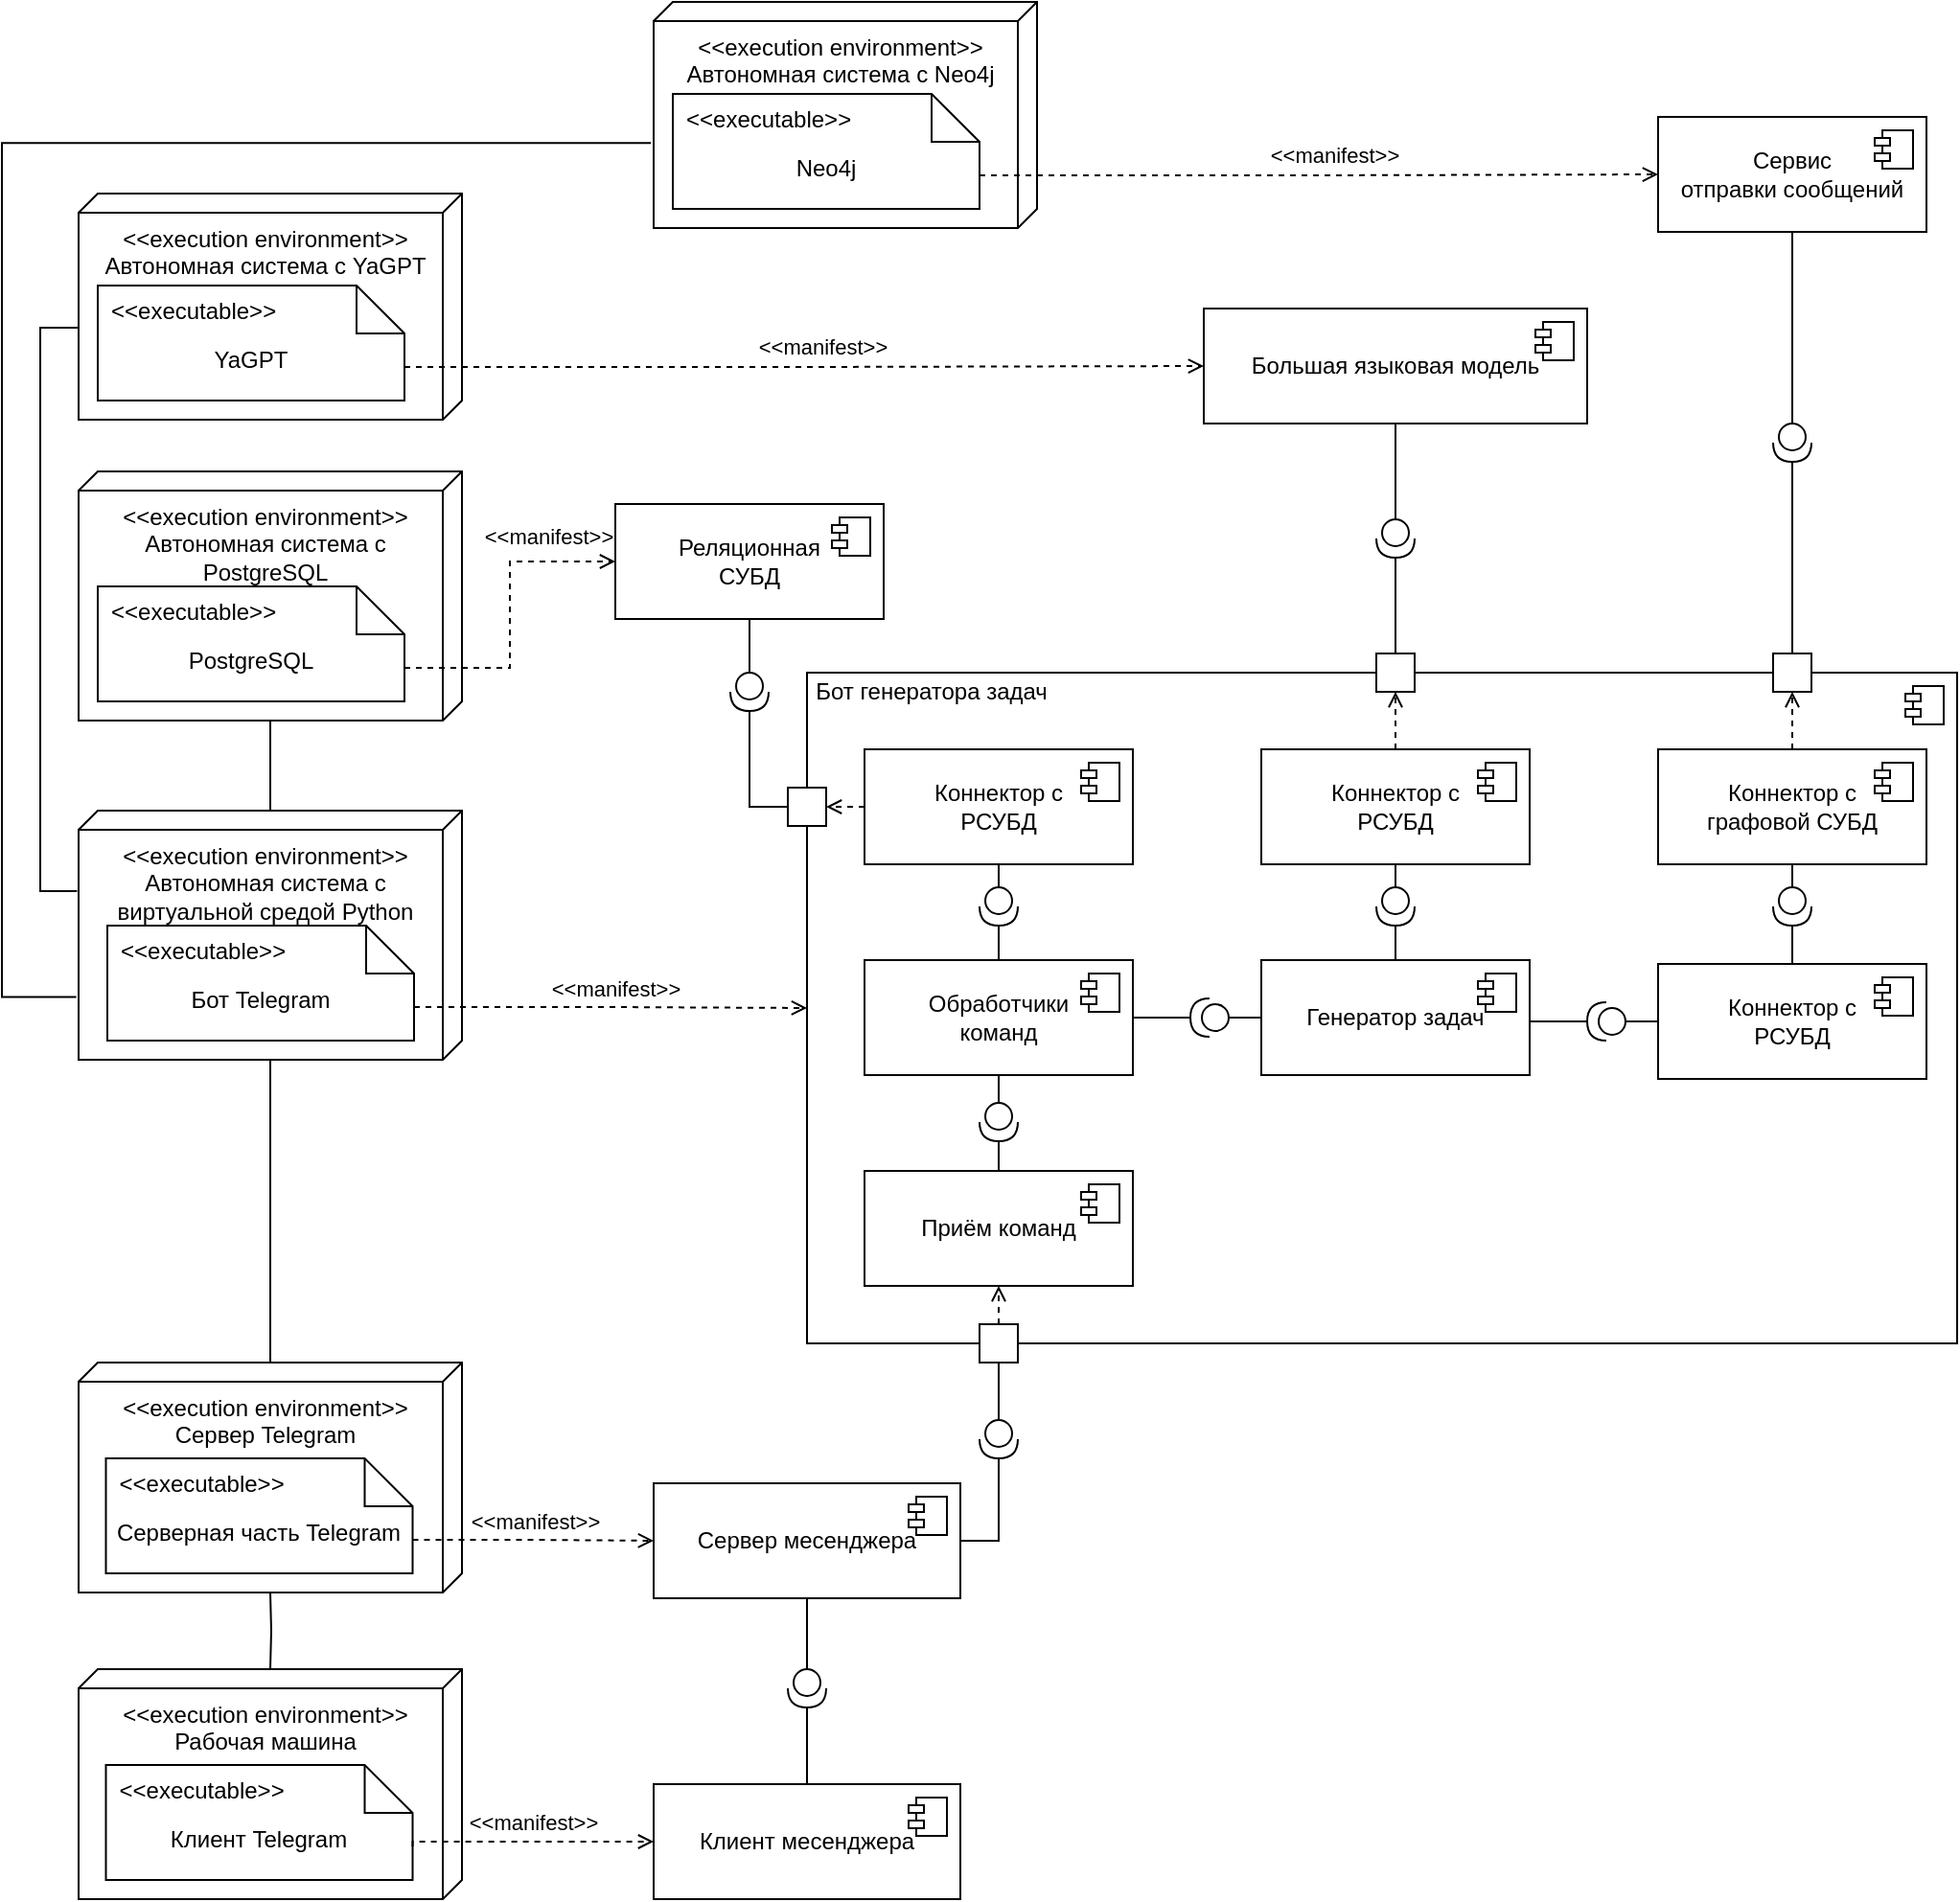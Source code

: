 <mxfile version="24.4.8" type="device">
  <diagram name="Страница — 1" id="t6v79zgoJijmkGYJj7Zp">
    <mxGraphModel dx="1436" dy="2137" grid="1" gridSize="10" guides="1" tooltips="1" connect="1" arrows="1" fold="1" page="1" pageScale="1" pageWidth="827" pageHeight="1169" math="0" shadow="0">
      <root>
        <mxCell id="0" />
        <mxCell id="1" parent="0" />
        <mxCell id="60__TGmpD9WFv2zfF9kq-3" value="Реляционная&lt;div&gt;СУБД&lt;/div&gt;" style="html=1;dropTarget=0;whiteSpace=wrap;" parent="1" vertex="1">
          <mxGeometry x="350" y="252" width="140" height="60" as="geometry" />
        </mxCell>
        <mxCell id="60__TGmpD9WFv2zfF9kq-4" value="" style="shape=module;jettyWidth=8;jettyHeight=4;" parent="60__TGmpD9WFv2zfF9kq-3" vertex="1">
          <mxGeometry x="1" width="20" height="20" relative="1" as="geometry">
            <mxPoint x="-27" y="7" as="offset" />
          </mxGeometry>
        </mxCell>
        <mxCell id="60__TGmpD9WFv2zfF9kq-13" value="" style="edgeStyle=orthogonalEdgeStyle;rounded=0;orthogonalLoop=1;jettySize=auto;html=1;endArrow=none;endFill=0;exitDx=130;exitDy=105;exitPerimeter=0;" parent="1" source="sUDc9aqm99V1C9bOq-sW-4" target="60__TGmpD9WFv2zfF9kq-12" edge="1">
          <mxGeometry relative="1" as="geometry">
            <mxPoint x="175" y="440" as="sourcePoint" />
          </mxGeometry>
        </mxCell>
        <mxCell id="60__TGmpD9WFv2zfF9kq-12" value="&amp;lt;&amp;lt;execution environment&amp;gt;&amp;gt;&lt;br&gt;Сервер Telegram" style="verticalAlign=top;align=center;shape=cube;size=10;direction=south;html=1;boundedLbl=1;spacingLeft=5;whiteSpace=wrap;" parent="1" vertex="1">
          <mxGeometry x="70" y="700" width="200" height="120" as="geometry" />
        </mxCell>
        <mxCell id="60__TGmpD9WFv2zfF9kq-14" value="Серверная часть Telegram" style="shape=note2;boundedLbl=1;whiteSpace=wrap;html=1;size=25;verticalAlign=top;align=center;" parent="1" vertex="1">
          <mxGeometry x="84.25" y="750" width="160" height="60" as="geometry" />
        </mxCell>
        <mxCell id="60__TGmpD9WFv2zfF9kq-15" value="&lt;&lt;executable&gt;&gt;" style="resizeWidth=1;part=1;strokeColor=none;fillColor=none;align=left;spacingLeft=5;" parent="60__TGmpD9WFv2zfF9kq-14" vertex="1">
          <mxGeometry width="160" height="25" relative="1" as="geometry" />
        </mxCell>
        <mxCell id="60__TGmpD9WFv2zfF9kq-16" value="Сервер месенджера" style="html=1;dropTarget=0;whiteSpace=wrap;" parent="1" vertex="1">
          <mxGeometry x="370" y="763" width="160" height="60" as="geometry" />
        </mxCell>
        <mxCell id="60__TGmpD9WFv2zfF9kq-17" value="" style="shape=module;jettyWidth=8;jettyHeight=4;" parent="60__TGmpD9WFv2zfF9kq-16" vertex="1">
          <mxGeometry x="1" width="20" height="20" relative="1" as="geometry">
            <mxPoint x="-27" y="7" as="offset" />
          </mxGeometry>
        </mxCell>
        <mxCell id="60__TGmpD9WFv2zfF9kq-18" value="" style="edgeStyle=orthogonalEdgeStyle;rounded=0;orthogonalLoop=1;jettySize=auto;html=1;dashed=1;endArrow=open;endFill=0;exitX=0;exitY=0;exitDx=160;exitDy=42.5;exitPerimeter=0;entryX=0;entryY=0.5;entryDx=0;entryDy=0;" parent="1" source="60__TGmpD9WFv2zfF9kq-14" target="60__TGmpD9WFv2zfF9kq-16" edge="1">
          <mxGeometry relative="1" as="geometry">
            <mxPoint x="260" y="460" as="sourcePoint" />
            <mxPoint x="380" y="460" as="targetPoint" />
          </mxGeometry>
        </mxCell>
        <mxCell id="60__TGmpD9WFv2zfF9kq-19" value="&amp;lt;&amp;lt;manifest&amp;gt;&amp;gt;" style="edgeLabel;html=1;align=center;verticalAlign=middle;resizable=0;points=[];" parent="60__TGmpD9WFv2zfF9kq-18" vertex="1" connectable="0">
          <mxGeometry x="0.067" relative="1" as="geometry">
            <mxPoint x="-4" y="-10" as="offset" />
          </mxGeometry>
        </mxCell>
        <mxCell id="60__TGmpD9WFv2zfF9kq-23" value="" style="edgeStyle=orthogonalEdgeStyle;rounded=0;orthogonalLoop=1;jettySize=auto;html=1;endArrow=none;endFill=0;exitDx=0;exitDy=95;exitPerimeter=0;entryDx=120;entryDy=105;entryPerimeter=0;" parent="1" target="60__TGmpD9WFv2zfF9kq-12" edge="1">
          <mxGeometry relative="1" as="geometry">
            <mxPoint x="170" y="860" as="sourcePoint" />
            <mxPoint x="175" y="640" as="targetPoint" />
          </mxGeometry>
        </mxCell>
        <mxCell id="60__TGmpD9WFv2zfF9kq-24" value="Клиент месенджера" style="html=1;dropTarget=0;whiteSpace=wrap;" parent="1" vertex="1">
          <mxGeometry x="370" y="920" width="160" height="60" as="geometry" />
        </mxCell>
        <mxCell id="60__TGmpD9WFv2zfF9kq-25" value="" style="shape=module;jettyWidth=8;jettyHeight=4;" parent="60__TGmpD9WFv2zfF9kq-24" vertex="1">
          <mxGeometry x="1" width="20" height="20" relative="1" as="geometry">
            <mxPoint x="-27" y="7" as="offset" />
          </mxGeometry>
        </mxCell>
        <mxCell id="Slc5xnB1TH75YUNzWoJV-2" value="" style="edgeStyle=orthogonalEdgeStyle;rounded=0;orthogonalLoop=1;jettySize=auto;html=1;endArrow=none;endFill=0;" parent="1" source="Slc5xnB1TH75YUNzWoJV-1" target="60__TGmpD9WFv2zfF9kq-24" edge="1">
          <mxGeometry relative="1" as="geometry" />
        </mxCell>
        <mxCell id="Slc5xnB1TH75YUNzWoJV-1" value="" style="shape=providedRequiredInterface;html=1;verticalLabelPosition=bottom;sketch=0;direction=south;" parent="1" vertex="1">
          <mxGeometry x="440" y="860" width="20" height="20" as="geometry" />
        </mxCell>
        <mxCell id="Slc5xnB1TH75YUNzWoJV-3" value="" style="edgeStyle=orthogonalEdgeStyle;rounded=0;orthogonalLoop=1;jettySize=auto;html=1;endArrow=none;endFill=0;exitX=0.5;exitY=1;exitDx=0;exitDy=0;entryX=0;entryY=0.5;entryDx=0;entryDy=0;entryPerimeter=0;" parent="1" source="60__TGmpD9WFv2zfF9kq-16" target="Slc5xnB1TH75YUNzWoJV-1" edge="1">
          <mxGeometry relative="1" as="geometry">
            <mxPoint x="450" y="840" as="sourcePoint" />
            <mxPoint x="440" y="810" as="targetPoint" />
          </mxGeometry>
        </mxCell>
        <mxCell id="Slc5xnB1TH75YUNzWoJV-4" value="" style="edgeStyle=orthogonalEdgeStyle;rounded=0;orthogonalLoop=1;jettySize=auto;html=1;endArrow=none;endFill=0;exitX=0.5;exitY=1;exitDx=0;exitDy=0;entryX=0;entryY=0.5;entryDx=0;entryDy=0;entryPerimeter=0;" parent="1" source="60__TGmpD9WFv2zfF9kq-3" target="Slc5xnB1TH75YUNzWoJV-5" edge="1">
          <mxGeometry relative="1" as="geometry">
            <mxPoint x="460" y="643" as="sourcePoint" />
            <mxPoint x="460" y="420" as="targetPoint" />
          </mxGeometry>
        </mxCell>
        <mxCell id="Slc5xnB1TH75YUNzWoJV-5" value="" style="shape=providedRequiredInterface;html=1;verticalLabelPosition=bottom;sketch=0;direction=south;" parent="1" vertex="1">
          <mxGeometry x="410" y="340" width="20" height="20" as="geometry" />
        </mxCell>
        <mxCell id="Slc5xnB1TH75YUNzWoJV-6" value="" style="edgeStyle=orthogonalEdgeStyle;rounded=0;orthogonalLoop=1;jettySize=auto;html=1;endArrow=none;endFill=0;exitX=1;exitY=0.5;exitDx=0;exitDy=0;exitPerimeter=0;entryX=1;entryY=0.5;entryDx=0;entryDy=0;" parent="1" source="sUDc9aqm99V1C9bOq-sW-17" target="60__TGmpD9WFv2zfF9kq-16" edge="1">
          <mxGeometry relative="1" as="geometry">
            <mxPoint x="440" y="610" as="sourcePoint" />
            <mxPoint x="450" y="883" as="targetPoint" />
          </mxGeometry>
        </mxCell>
        <mxCell id="sUDc9aqm99V1C9bOq-sW-1" value="&amp;lt;&amp;lt;execution environment&amp;gt;&amp;gt;&lt;br&gt;Автономная система с PostgreSQL" style="verticalAlign=top;align=center;shape=cube;size=10;direction=south;html=1;boundedLbl=1;spacingLeft=5;whiteSpace=wrap;" parent="1" vertex="1">
          <mxGeometry x="70" y="235" width="200" height="130" as="geometry" />
        </mxCell>
        <mxCell id="sUDc9aqm99V1C9bOq-sW-2" value="PostgreSQL" style="shape=note2;boundedLbl=1;whiteSpace=wrap;html=1;size=25;verticalAlign=top;align=center;" parent="1" vertex="1">
          <mxGeometry x="80" y="295" width="160" height="60" as="geometry" />
        </mxCell>
        <mxCell id="sUDc9aqm99V1C9bOq-sW-3" value="&lt;&lt;executable&gt;&gt;" style="resizeWidth=1;part=1;strokeColor=none;fillColor=none;align=left;spacingLeft=5;" parent="sUDc9aqm99V1C9bOq-sW-2" vertex="1">
          <mxGeometry width="160" height="25" relative="1" as="geometry" />
        </mxCell>
        <mxCell id="60__TGmpD9WFv2zfF9kq-5" value="" style="edgeStyle=orthogonalEdgeStyle;rounded=0;orthogonalLoop=1;jettySize=auto;html=1;dashed=1;endArrow=open;endFill=0;exitX=0;exitY=0;exitDx=160;exitDy=42.5;exitPerimeter=0;" parent="1" source="sUDc9aqm99V1C9bOq-sW-2" target="60__TGmpD9WFv2zfF9kq-3" edge="1">
          <mxGeometry relative="1" as="geometry">
            <mxPoint x="320" y="370" as="sourcePoint" />
          </mxGeometry>
        </mxCell>
        <mxCell id="60__TGmpD9WFv2zfF9kq-6" value="&amp;lt;&amp;lt;manifest&amp;gt;&amp;gt;" style="edgeLabel;html=1;align=center;verticalAlign=middle;resizable=0;points=[];" parent="60__TGmpD9WFv2zfF9kq-5" vertex="1" connectable="0">
          <mxGeometry x="0.067" relative="1" as="geometry">
            <mxPoint x="20" y="-35" as="offset" />
          </mxGeometry>
        </mxCell>
        <mxCell id="sUDc9aqm99V1C9bOq-sW-4" value="&amp;lt;&amp;lt;execution environment&amp;gt;&amp;gt;&lt;br&gt;Автономная система с виртуальной средой Python" style="verticalAlign=top;align=center;shape=cube;size=10;direction=south;html=1;boundedLbl=1;spacingLeft=5;whiteSpace=wrap;" parent="1" vertex="1">
          <mxGeometry x="70" y="412" width="200" height="130" as="geometry" />
        </mxCell>
        <mxCell id="sUDc9aqm99V1C9bOq-sW-5" value="Бот Telegram" style="shape=note2;boundedLbl=1;whiteSpace=wrap;html=1;size=25;verticalAlign=top;align=center;" parent="1" vertex="1">
          <mxGeometry x="85" y="472" width="160" height="60" as="geometry" />
        </mxCell>
        <mxCell id="sUDc9aqm99V1C9bOq-sW-6" value="&lt;&lt;executable&gt;&gt;" style="resizeWidth=1;part=1;strokeColor=none;fillColor=none;align=left;spacingLeft=5;" parent="sUDc9aqm99V1C9bOq-sW-5" vertex="1">
          <mxGeometry width="160" height="25" relative="1" as="geometry" />
        </mxCell>
        <mxCell id="sUDc9aqm99V1C9bOq-sW-7" value="" style="html=1;dropTarget=0;whiteSpace=wrap;" parent="1" vertex="1">
          <mxGeometry x="450" y="340" width="600" height="350" as="geometry" />
        </mxCell>
        <mxCell id="sUDc9aqm99V1C9bOq-sW-8" value="" style="shape=module;jettyWidth=8;jettyHeight=4;" parent="sUDc9aqm99V1C9bOq-sW-7" vertex="1">
          <mxGeometry x="1" width="20" height="20" relative="1" as="geometry">
            <mxPoint x="-27" y="7" as="offset" />
          </mxGeometry>
        </mxCell>
        <mxCell id="sUDc9aqm99V1C9bOq-sW-9" value="" style="edgeStyle=orthogonalEdgeStyle;rounded=0;orthogonalLoop=1;jettySize=auto;html=1;dashed=1;endArrow=open;endFill=0;exitX=0;exitY=0;exitDx=160;exitDy=42.5;exitPerimeter=0;entryX=0;entryY=0.5;entryDx=0;entryDy=0;" parent="1" source="sUDc9aqm99V1C9bOq-sW-5" target="sUDc9aqm99V1C9bOq-sW-7" edge="1">
          <mxGeometry relative="1" as="geometry">
            <mxPoint x="305" y="310" as="sourcePoint" />
            <mxPoint x="425" y="310" as="targetPoint" />
          </mxGeometry>
        </mxCell>
        <mxCell id="sUDc9aqm99V1C9bOq-sW-10" value="&amp;lt;&amp;lt;manifest&amp;gt;&amp;gt;" style="edgeLabel;html=1;align=center;verticalAlign=middle;resizable=0;points=[];" parent="sUDc9aqm99V1C9bOq-sW-9" vertex="1" connectable="0">
          <mxGeometry x="0.067" relative="1" as="geometry">
            <mxPoint x="-4" y="-10" as="offset" />
          </mxGeometry>
        </mxCell>
        <mxCell id="sUDc9aqm99V1C9bOq-sW-12" value="" style="edgeStyle=orthogonalEdgeStyle;rounded=0;orthogonalLoop=1;jettySize=auto;html=1;endArrow=none;endFill=0;exitDx=130;exitDy=105;exitPerimeter=0;entryDx=0;entryDy=95;entryPerimeter=0;" parent="1" source="sUDc9aqm99V1C9bOq-sW-1" target="sUDc9aqm99V1C9bOq-sW-4" edge="1">
          <mxGeometry relative="1" as="geometry">
            <mxPoint x="195" y="530" as="sourcePoint" />
            <mxPoint x="195" y="615" as="targetPoint" />
          </mxGeometry>
        </mxCell>
        <mxCell id="sUDc9aqm99V1C9bOq-sW-13" value="Бот генератора задач" style="text;html=1;align=center;verticalAlign=middle;whiteSpace=wrap;rounded=0;" parent="1" vertex="1">
          <mxGeometry x="450" y="340" width="130" height="20" as="geometry" />
        </mxCell>
        <mxCell id="sUDc9aqm99V1C9bOq-sW-14" value="Приём команд" style="html=1;dropTarget=0;whiteSpace=wrap;" parent="1" vertex="1">
          <mxGeometry x="480" y="600" width="140" height="60" as="geometry" />
        </mxCell>
        <mxCell id="sUDc9aqm99V1C9bOq-sW-15" value="" style="shape=module;jettyWidth=8;jettyHeight=4;" parent="sUDc9aqm99V1C9bOq-sW-14" vertex="1">
          <mxGeometry x="1" width="20" height="20" relative="1" as="geometry">
            <mxPoint x="-27" y="7" as="offset" />
          </mxGeometry>
        </mxCell>
        <mxCell id="sUDc9aqm99V1C9bOq-sW-16" value="" style="whiteSpace=wrap;html=1;aspect=fixed;" parent="1" vertex="1">
          <mxGeometry x="540" y="680" width="20" height="20" as="geometry" />
        </mxCell>
        <mxCell id="sUDc9aqm99V1C9bOq-sW-17" value="" style="shape=providedRequiredInterface;html=1;verticalLabelPosition=bottom;sketch=0;direction=south;" parent="1" vertex="1">
          <mxGeometry x="540" y="730" width="20" height="20" as="geometry" />
        </mxCell>
        <mxCell id="sUDc9aqm99V1C9bOq-sW-18" value="" style="edgeStyle=orthogonalEdgeStyle;rounded=0;orthogonalLoop=1;jettySize=auto;html=1;endArrow=none;endFill=0;exitX=0.5;exitY=1;exitDx=0;exitDy=0;entryX=0;entryY=0.5;entryDx=0;entryDy=0;entryPerimeter=0;" parent="1" source="sUDc9aqm99V1C9bOq-sW-16" target="sUDc9aqm99V1C9bOq-sW-17" edge="1">
          <mxGeometry relative="1" as="geometry">
            <mxPoint x="370" y="620" as="sourcePoint" />
            <mxPoint x="570" y="710" as="targetPoint" />
          </mxGeometry>
        </mxCell>
        <mxCell id="sUDc9aqm99V1C9bOq-sW-19" value="" style="edgeStyle=orthogonalEdgeStyle;rounded=0;orthogonalLoop=1;jettySize=auto;html=1;dashed=1;endArrow=open;endFill=0;exitX=0.5;exitY=0;exitDx=0;exitDy=0;entryX=0.5;entryY=1;entryDx=0;entryDy=0;" parent="1" source="sUDc9aqm99V1C9bOq-sW-16" target="sUDc9aqm99V1C9bOq-sW-14" edge="1">
          <mxGeometry relative="1" as="geometry">
            <mxPoint x="155" y="525" as="sourcePoint" />
            <mxPoint x="460" y="525" as="targetPoint" />
          </mxGeometry>
        </mxCell>
        <mxCell id="sUDc9aqm99V1C9bOq-sW-23" value="Обработчики&lt;div&gt;команд&lt;/div&gt;" style="html=1;dropTarget=0;whiteSpace=wrap;" parent="1" vertex="1">
          <mxGeometry x="480" y="490" width="140" height="60" as="geometry" />
        </mxCell>
        <mxCell id="sUDc9aqm99V1C9bOq-sW-24" value="" style="shape=module;jettyWidth=8;jettyHeight=4;" parent="sUDc9aqm99V1C9bOq-sW-23" vertex="1">
          <mxGeometry x="1" width="20" height="20" relative="1" as="geometry">
            <mxPoint x="-27" y="7" as="offset" />
          </mxGeometry>
        </mxCell>
        <mxCell id="sUDc9aqm99V1C9bOq-sW-25" value="Коннектор с&lt;div&gt;РСУБД&lt;/div&gt;" style="html=1;dropTarget=0;whiteSpace=wrap;" parent="1" vertex="1">
          <mxGeometry x="480" y="380" width="140" height="60" as="geometry" />
        </mxCell>
        <mxCell id="sUDc9aqm99V1C9bOq-sW-26" value="" style="shape=module;jettyWidth=8;jettyHeight=4;" parent="sUDc9aqm99V1C9bOq-sW-25" vertex="1">
          <mxGeometry x="1" width="20" height="20" relative="1" as="geometry">
            <mxPoint x="-27" y="7" as="offset" />
          </mxGeometry>
        </mxCell>
        <mxCell id="sUDc9aqm99V1C9bOq-sW-31" value="" style="edgeStyle=orthogonalEdgeStyle;rounded=0;orthogonalLoop=1;jettySize=auto;html=1;endArrow=none;endFill=0;exitX=1;exitY=0.5;exitDx=0;exitDy=0;entryX=0.5;entryY=0;entryDx=0;entryDy=0;exitPerimeter=0;" parent="1" source="sUDc9aqm99V1C9bOq-sW-32" target="sUDc9aqm99V1C9bOq-sW-14" edge="1">
          <mxGeometry relative="1" as="geometry">
            <mxPoint x="502" y="353" as="sourcePoint" />
            <mxPoint x="692" y="633" as="targetPoint" />
          </mxGeometry>
        </mxCell>
        <mxCell id="sUDc9aqm99V1C9bOq-sW-32" value="" style="shape=providedRequiredInterface;html=1;verticalLabelPosition=bottom;sketch=0;direction=south;" parent="1" vertex="1">
          <mxGeometry x="540" y="564.5" width="20" height="20" as="geometry" />
        </mxCell>
        <mxCell id="sUDc9aqm99V1C9bOq-sW-33" value="" style="edgeStyle=orthogonalEdgeStyle;rounded=0;orthogonalLoop=1;jettySize=auto;html=1;endArrow=none;endFill=0;exitX=0;exitY=0.5;exitDx=0;exitDy=0;entryX=0.5;entryY=1;entryDx=0;entryDy=0;exitPerimeter=0;" parent="1" source="sUDc9aqm99V1C9bOq-sW-32" target="sUDc9aqm99V1C9bOq-sW-23" edge="1">
          <mxGeometry relative="1" as="geometry">
            <mxPoint x="702" y="628" as="sourcePoint" />
            <mxPoint x="692" y="583" as="targetPoint" />
          </mxGeometry>
        </mxCell>
        <mxCell id="sUDc9aqm99V1C9bOq-sW-44" value="" style="edgeStyle=orthogonalEdgeStyle;rounded=0;orthogonalLoop=1;jettySize=auto;html=1;endArrow=none;endFill=0;exitX=1;exitY=0.5;exitDx=0;exitDy=0;entryX=0.5;entryY=0;entryDx=0;entryDy=0;exitPerimeter=0;" parent="1" source="sUDc9aqm99V1C9bOq-sW-45" target="sUDc9aqm99V1C9bOq-sW-23" edge="1">
          <mxGeometry relative="1" as="geometry">
            <mxPoint x="540" y="210" as="sourcePoint" />
            <mxPoint x="730" y="490" as="targetPoint" />
          </mxGeometry>
        </mxCell>
        <mxCell id="sUDc9aqm99V1C9bOq-sW-45" value="" style="shape=providedRequiredInterface;html=1;verticalLabelPosition=bottom;sketch=0;direction=south;" parent="1" vertex="1">
          <mxGeometry x="540" y="452" width="20" height="20" as="geometry" />
        </mxCell>
        <mxCell id="sUDc9aqm99V1C9bOq-sW-46" value="" style="edgeStyle=orthogonalEdgeStyle;rounded=0;orthogonalLoop=1;jettySize=auto;html=1;endArrow=none;endFill=0;exitX=0;exitY=0.5;exitDx=0;exitDy=0;entryX=0.5;entryY=1;entryDx=0;entryDy=0;exitPerimeter=0;" parent="1" source="sUDc9aqm99V1C9bOq-sW-45" target="sUDc9aqm99V1C9bOq-sW-25" edge="1">
          <mxGeometry relative="1" as="geometry">
            <mxPoint x="740" y="485" as="sourcePoint" />
            <mxPoint x="730" y="440" as="targetPoint" />
          </mxGeometry>
        </mxCell>
        <mxCell id="sUDc9aqm99V1C9bOq-sW-47" value="" style="whiteSpace=wrap;html=1;aspect=fixed;" parent="1" vertex="1">
          <mxGeometry x="440" y="400" width="20" height="20" as="geometry" />
        </mxCell>
        <mxCell id="sUDc9aqm99V1C9bOq-sW-48" value="" style="edgeStyle=orthogonalEdgeStyle;rounded=0;orthogonalLoop=1;jettySize=auto;html=1;dashed=1;endArrow=open;endFill=0;exitX=0;exitY=0.5;exitDx=0;exitDy=0;entryX=1;entryY=0.5;entryDx=0;entryDy=0;" parent="1" source="sUDc9aqm99V1C9bOq-sW-25" target="sUDc9aqm99V1C9bOq-sW-47" edge="1">
          <mxGeometry relative="1" as="geometry">
            <mxPoint x="560" y="690" as="sourcePoint" />
            <mxPoint x="560" y="670" as="targetPoint" />
          </mxGeometry>
        </mxCell>
        <mxCell id="sUDc9aqm99V1C9bOq-sW-49" value="" style="edgeStyle=orthogonalEdgeStyle;rounded=0;orthogonalLoop=1;jettySize=auto;html=1;endArrow=none;endFill=0;exitX=1;exitY=0.5;exitDx=0;exitDy=0;entryX=0;entryY=0.5;entryDx=0;entryDy=0;exitPerimeter=0;" parent="1" source="Slc5xnB1TH75YUNzWoJV-5" target="sUDc9aqm99V1C9bOq-sW-47" edge="1">
          <mxGeometry relative="1" as="geometry">
            <mxPoint x="460" y="320" as="sourcePoint" />
            <mxPoint x="460" y="350" as="targetPoint" />
          </mxGeometry>
        </mxCell>
        <mxCell id="jduBZdzi41sGrOhPQCd0-1" value="Генератор задач" style="html=1;dropTarget=0;whiteSpace=wrap;" parent="1" vertex="1">
          <mxGeometry x="687" y="490" width="140" height="60" as="geometry" />
        </mxCell>
        <mxCell id="jduBZdzi41sGrOhPQCd0-2" value="" style="shape=module;jettyWidth=8;jettyHeight=4;" parent="jduBZdzi41sGrOhPQCd0-1" vertex="1">
          <mxGeometry x="1" width="20" height="20" relative="1" as="geometry">
            <mxPoint x="-27" y="7" as="offset" />
          </mxGeometry>
        </mxCell>
        <mxCell id="jduBZdzi41sGrOhPQCd0-3" value="" style="shape=providedRequiredInterface;html=1;verticalLabelPosition=bottom;sketch=0;direction=south;rotation=90;" parent="1" vertex="1">
          <mxGeometry x="650" y="510" width="20" height="20" as="geometry" />
        </mxCell>
        <mxCell id="jduBZdzi41sGrOhPQCd0-4" value="" style="edgeStyle=orthogonalEdgeStyle;rounded=0;orthogonalLoop=1;jettySize=auto;html=1;endArrow=none;endFill=0;exitX=1;exitY=0.5;exitDx=0;exitDy=0;entryX=1;entryY=0.5;entryDx=0;entryDy=0;exitPerimeter=0;" parent="1" source="jduBZdzi41sGrOhPQCd0-3" target="sUDc9aqm99V1C9bOq-sW-23" edge="1">
          <mxGeometry relative="1" as="geometry">
            <mxPoint x="560" y="485" as="sourcePoint" />
            <mxPoint x="560" y="500" as="targetPoint" />
          </mxGeometry>
        </mxCell>
        <mxCell id="jduBZdzi41sGrOhPQCd0-5" value="" style="edgeStyle=orthogonalEdgeStyle;rounded=0;orthogonalLoop=1;jettySize=auto;html=1;endArrow=none;endFill=0;exitX=0;exitY=0.5;exitDx=0;exitDy=0;entryX=0;entryY=0.5;entryDx=0;entryDy=0;entryPerimeter=0;" parent="1" source="jduBZdzi41sGrOhPQCd0-1" target="jduBZdzi41sGrOhPQCd0-3" edge="1">
          <mxGeometry relative="1" as="geometry">
            <mxPoint x="830" y="530" as="sourcePoint" />
            <mxPoint x="810" y="530" as="targetPoint" />
          </mxGeometry>
        </mxCell>
        <mxCell id="jduBZdzi41sGrOhPQCd0-6" value="&amp;lt;&amp;lt;execution environment&amp;gt;&amp;gt;&lt;br&gt;Автономная система с YaGPT" style="verticalAlign=top;align=center;shape=cube;size=10;direction=south;html=1;boundedLbl=1;spacingLeft=5;whiteSpace=wrap;" parent="1" vertex="1">
          <mxGeometry x="70" y="90" width="200" height="118" as="geometry" />
        </mxCell>
        <mxCell id="jduBZdzi41sGrOhPQCd0-7" value="YaGPT" style="shape=note2;boundedLbl=1;whiteSpace=wrap;html=1;size=25;verticalAlign=top;align=center;" parent="1" vertex="1">
          <mxGeometry x="80" y="138" width="160" height="60" as="geometry" />
        </mxCell>
        <mxCell id="jduBZdzi41sGrOhPQCd0-8" value="&lt;&lt;executable&gt;&gt;" style="resizeWidth=1;part=1;strokeColor=none;fillColor=none;align=left;spacingLeft=5;" parent="jduBZdzi41sGrOhPQCd0-7" vertex="1">
          <mxGeometry width="160" height="25" relative="1" as="geometry" />
        </mxCell>
        <mxCell id="jduBZdzi41sGrOhPQCd0-9" value="" style="edgeStyle=orthogonalEdgeStyle;rounded=0;orthogonalLoop=1;jettySize=auto;html=1;endArrow=none;endFill=0;exitDx=70;exitDy=200;exitPerimeter=0;entryDx=0;entryDy=0;entryPerimeter=0;exitX=0;exitY=0;entryX=0.323;entryY=1.004;" parent="1" source="jduBZdzi41sGrOhPQCd0-6" target="sUDc9aqm99V1C9bOq-sW-4" edge="1">
          <mxGeometry relative="1" as="geometry">
            <mxPoint x="180" y="392" as="sourcePoint" />
            <mxPoint x="180" y="422" as="targetPoint" />
          </mxGeometry>
        </mxCell>
        <mxCell id="jduBZdzi41sGrOhPQCd0-10" value="" style="whiteSpace=wrap;html=1;aspect=fixed;" parent="1" vertex="1">
          <mxGeometry x="747" y="330" width="20" height="20" as="geometry" />
        </mxCell>
        <mxCell id="jduBZdzi41sGrOhPQCd0-11" value="" style="edgeStyle=orthogonalEdgeStyle;rounded=0;orthogonalLoop=1;jettySize=auto;html=1;dashed=1;endArrow=open;endFill=0;exitX=0.5;exitY=0;exitDx=0;exitDy=0;entryX=0.5;entryY=1;entryDx=0;entryDy=0;" parent="1" source="dXy6K7Rwu8PGg8KO4fzm-17" target="jduBZdzi41sGrOhPQCd0-10" edge="1">
          <mxGeometry relative="1" as="geometry">
            <mxPoint x="490" y="420" as="sourcePoint" />
            <mxPoint x="470" y="420" as="targetPoint" />
          </mxGeometry>
        </mxCell>
        <mxCell id="jduBZdzi41sGrOhPQCd0-12" value="Большая языковая модель" style="html=1;dropTarget=0;whiteSpace=wrap;" parent="1" vertex="1">
          <mxGeometry x="657" y="150" width="200" height="60" as="geometry" />
        </mxCell>
        <mxCell id="jduBZdzi41sGrOhPQCd0-13" value="" style="shape=module;jettyWidth=8;jettyHeight=4;" parent="jduBZdzi41sGrOhPQCd0-12" vertex="1">
          <mxGeometry x="1" width="20" height="20" relative="1" as="geometry">
            <mxPoint x="-27" y="7" as="offset" />
          </mxGeometry>
        </mxCell>
        <mxCell id="jduBZdzi41sGrOhPQCd0-14" value="" style="edgeStyle=orthogonalEdgeStyle;rounded=0;orthogonalLoop=1;jettySize=auto;html=1;dashed=1;endArrow=open;endFill=0;exitX=0;exitY=0;exitDx=160;exitDy=42.5;exitPerimeter=0;entryX=0;entryY=0.5;entryDx=0;entryDy=0;" parent="1" source="jduBZdzi41sGrOhPQCd0-7" target="jduBZdzi41sGrOhPQCd0-12" edge="1">
          <mxGeometry relative="1" as="geometry">
            <mxPoint x="255" y="525" as="sourcePoint" />
            <mxPoint x="460" y="525" as="targetPoint" />
          </mxGeometry>
        </mxCell>
        <mxCell id="jduBZdzi41sGrOhPQCd0-15" value="&amp;lt;&amp;lt;manifest&amp;gt;&amp;gt;" style="edgeLabel;html=1;align=center;verticalAlign=middle;resizable=0;points=[];" parent="jduBZdzi41sGrOhPQCd0-14" vertex="1" connectable="0">
          <mxGeometry x="0.067" relative="1" as="geometry">
            <mxPoint x="-4" y="-10" as="offset" />
          </mxGeometry>
        </mxCell>
        <mxCell id="jduBZdzi41sGrOhPQCd0-17" value="" style="shape=providedRequiredInterface;html=1;verticalLabelPosition=bottom;sketch=0;direction=south;" parent="1" vertex="1">
          <mxGeometry x="747" y="260" width="20" height="20" as="geometry" />
        </mxCell>
        <mxCell id="jduBZdzi41sGrOhPQCd0-18" value="" style="edgeStyle=orthogonalEdgeStyle;rounded=0;orthogonalLoop=1;jettySize=auto;html=1;endArrow=none;endFill=0;exitX=0.5;exitY=0;exitDx=0;exitDy=0;entryX=1;entryY=0.5;entryDx=0;entryDy=0;entryPerimeter=0;" parent="1" source="jduBZdzi41sGrOhPQCd0-10" target="jduBZdzi41sGrOhPQCd0-17" edge="1">
          <mxGeometry relative="1" as="geometry">
            <mxPoint x="870" y="530" as="sourcePoint" />
            <mxPoint x="850" y="530" as="targetPoint" />
            <Array as="points" />
          </mxGeometry>
        </mxCell>
        <mxCell id="jduBZdzi41sGrOhPQCd0-19" value="" style="edgeStyle=orthogonalEdgeStyle;rounded=0;orthogonalLoop=1;jettySize=auto;html=1;endArrow=none;endFill=0;exitX=0;exitY=0.5;exitDx=0;exitDy=0;entryX=0.5;entryY=1;entryDx=0;entryDy=0;exitPerimeter=0;" parent="1" source="jduBZdzi41sGrOhPQCd0-17" target="jduBZdzi41sGrOhPQCd0-12" edge="1">
          <mxGeometry relative="1" as="geometry">
            <mxPoint x="740" y="465" as="sourcePoint" />
            <mxPoint x="630" y="420" as="targetPoint" />
          </mxGeometry>
        </mxCell>
        <mxCell id="dXy6K7Rwu8PGg8KO4fzm-2" value="&amp;lt;&amp;lt;execution environment&amp;gt;&amp;gt;&lt;br&gt;Рабочая машина" style="verticalAlign=top;align=center;shape=cube;size=10;direction=south;html=1;boundedLbl=1;spacingLeft=5;whiteSpace=wrap;" vertex="1" parent="1">
          <mxGeometry x="70" y="860" width="200" height="120" as="geometry" />
        </mxCell>
        <mxCell id="dXy6K7Rwu8PGg8KO4fzm-3" value="Клиент Telegram" style="shape=note2;boundedLbl=1;whiteSpace=wrap;html=1;size=25;verticalAlign=top;align=center;" vertex="1" parent="1">
          <mxGeometry x="84.25" y="910" width="160" height="60" as="geometry" />
        </mxCell>
        <mxCell id="dXy6K7Rwu8PGg8KO4fzm-4" value="&lt;&lt;executable&gt;&gt;" style="resizeWidth=1;part=1;strokeColor=none;fillColor=none;align=left;spacingLeft=5;" vertex="1" parent="dXy6K7Rwu8PGg8KO4fzm-3">
          <mxGeometry width="160" height="25" relative="1" as="geometry" />
        </mxCell>
        <mxCell id="60__TGmpD9WFv2zfF9kq-26" value="" style="edgeStyle=orthogonalEdgeStyle;rounded=0;orthogonalLoop=1;jettySize=auto;html=1;dashed=1;endArrow=open;endFill=0;exitX=0;exitY=0;exitDx=160;exitDy=42.5;exitPerimeter=0;entryX=0;entryY=0.5;entryDx=0;entryDy=0;" parent="1" source="dXy6K7Rwu8PGg8KO4fzm-3" target="60__TGmpD9WFv2zfF9kq-24" edge="1">
          <mxGeometry relative="1" as="geometry">
            <mxPoint x="250" y="942.5" as="sourcePoint" />
            <mxPoint x="380" y="810" as="targetPoint" />
            <Array as="points">
              <mxPoint x="244" y="950" />
            </Array>
          </mxGeometry>
        </mxCell>
        <mxCell id="60__TGmpD9WFv2zfF9kq-27" value="&amp;lt;&amp;lt;manifest&amp;gt;&amp;gt;" style="edgeLabel;html=1;align=center;verticalAlign=middle;resizable=0;points=[];" parent="60__TGmpD9WFv2zfF9kq-26" vertex="1" connectable="0">
          <mxGeometry x="0.067" relative="1" as="geometry">
            <mxPoint x="-4" y="-10" as="offset" />
          </mxGeometry>
        </mxCell>
        <mxCell id="dXy6K7Rwu8PGg8KO4fzm-6" value="&amp;lt;&amp;lt;execution environment&amp;gt;&amp;gt;&lt;br&gt;Автономная система с Neo4j" style="verticalAlign=top;align=center;shape=cube;size=10;direction=south;html=1;boundedLbl=1;spacingLeft=5;whiteSpace=wrap;" vertex="1" parent="1">
          <mxGeometry x="370" y="-10" width="200" height="118" as="geometry" />
        </mxCell>
        <mxCell id="dXy6K7Rwu8PGg8KO4fzm-7" value="Neo4j" style="shape=note2;boundedLbl=1;whiteSpace=wrap;html=1;size=25;verticalAlign=top;align=center;" vertex="1" parent="1">
          <mxGeometry x="380" y="38" width="160" height="60" as="geometry" />
        </mxCell>
        <mxCell id="dXy6K7Rwu8PGg8KO4fzm-8" value="&lt;&lt;executable&gt;&gt;" style="resizeWidth=1;part=1;strokeColor=none;fillColor=none;align=left;spacingLeft=5;" vertex="1" parent="dXy6K7Rwu8PGg8KO4fzm-7">
          <mxGeometry width="160" height="25" relative="1" as="geometry" />
        </mxCell>
        <mxCell id="dXy6K7Rwu8PGg8KO4fzm-9" value="Сервис&lt;div&gt;отправки сообщений&lt;/div&gt;" style="html=1;dropTarget=0;whiteSpace=wrap;" vertex="1" parent="1">
          <mxGeometry x="894" y="50" width="140" height="60" as="geometry" />
        </mxCell>
        <mxCell id="dXy6K7Rwu8PGg8KO4fzm-10" value="" style="shape=module;jettyWidth=8;jettyHeight=4;" vertex="1" parent="dXy6K7Rwu8PGg8KO4fzm-9">
          <mxGeometry x="1" width="20" height="20" relative="1" as="geometry">
            <mxPoint x="-27" y="7" as="offset" />
          </mxGeometry>
        </mxCell>
        <mxCell id="dXy6K7Rwu8PGg8KO4fzm-11" value="" style="edgeStyle=orthogonalEdgeStyle;rounded=0;orthogonalLoop=1;jettySize=auto;html=1;dashed=1;endArrow=open;endFill=0;exitX=0;exitY=0;exitDx=160;exitDy=42.5;exitPerimeter=0;entryX=0;entryY=0.5;entryDx=0;entryDy=0;" edge="1" parent="1" source="dXy6K7Rwu8PGg8KO4fzm-7" target="dXy6K7Rwu8PGg8KO4fzm-9">
          <mxGeometry relative="1" as="geometry">
            <mxPoint x="555" y="425" as="sourcePoint" />
            <mxPoint x="760" y="425" as="targetPoint" />
          </mxGeometry>
        </mxCell>
        <mxCell id="dXy6K7Rwu8PGg8KO4fzm-12" value="&amp;lt;&amp;lt;manifest&amp;gt;&amp;gt;" style="edgeLabel;html=1;align=center;verticalAlign=middle;resizable=0;points=[];" vertex="1" connectable="0" parent="dXy6K7Rwu8PGg8KO4fzm-11">
          <mxGeometry x="0.067" relative="1" as="geometry">
            <mxPoint x="-4" y="-10" as="offset" />
          </mxGeometry>
        </mxCell>
        <mxCell id="dXy6K7Rwu8PGg8KO4fzm-13" value="Коннектор с&lt;div&gt;РСУБД&lt;/div&gt;" style="html=1;dropTarget=0;whiteSpace=wrap;" vertex="1" parent="1">
          <mxGeometry x="894" y="492" width="140" height="60" as="geometry" />
        </mxCell>
        <mxCell id="dXy6K7Rwu8PGg8KO4fzm-14" value="" style="shape=module;jettyWidth=8;jettyHeight=4;" vertex="1" parent="dXy6K7Rwu8PGg8KO4fzm-13">
          <mxGeometry x="1" width="20" height="20" relative="1" as="geometry">
            <mxPoint x="-27" y="7" as="offset" />
          </mxGeometry>
        </mxCell>
        <mxCell id="dXy6K7Rwu8PGg8KO4fzm-17" value="Коннектор с&lt;div&gt;РСУБД&lt;/div&gt;" style="html=1;dropTarget=0;whiteSpace=wrap;" vertex="1" parent="1">
          <mxGeometry x="687" y="380" width="140" height="60" as="geometry" />
        </mxCell>
        <mxCell id="dXy6K7Rwu8PGg8KO4fzm-18" value="" style="shape=module;jettyWidth=8;jettyHeight=4;" vertex="1" parent="dXy6K7Rwu8PGg8KO4fzm-17">
          <mxGeometry x="1" width="20" height="20" relative="1" as="geometry">
            <mxPoint x="-27" y="7" as="offset" />
          </mxGeometry>
        </mxCell>
        <mxCell id="dXy6K7Rwu8PGg8KO4fzm-21" value="" style="edgeStyle=orthogonalEdgeStyle;rounded=0;orthogonalLoop=1;jettySize=auto;html=1;endArrow=none;endFill=0;exitX=1;exitY=0.5;exitDx=0;exitDy=0;entryX=0.5;entryY=0;entryDx=0;entryDy=0;exitPerimeter=0;" edge="1" parent="1" source="dXy6K7Rwu8PGg8KO4fzm-22" target="jduBZdzi41sGrOhPQCd0-1">
          <mxGeometry relative="1" as="geometry">
            <mxPoint x="747" y="220" as="sourcePoint" />
            <mxPoint x="757" y="500" as="targetPoint" />
          </mxGeometry>
        </mxCell>
        <mxCell id="dXy6K7Rwu8PGg8KO4fzm-22" value="" style="shape=providedRequiredInterface;html=1;verticalLabelPosition=bottom;sketch=0;direction=south;" vertex="1" parent="1">
          <mxGeometry x="747" y="452" width="20" height="20" as="geometry" />
        </mxCell>
        <mxCell id="dXy6K7Rwu8PGg8KO4fzm-23" value="" style="edgeStyle=orthogonalEdgeStyle;rounded=0;orthogonalLoop=1;jettySize=auto;html=1;endArrow=none;endFill=0;exitX=0;exitY=0.5;exitDx=0;exitDy=0;entryX=0.5;entryY=1;entryDx=0;entryDy=0;exitPerimeter=0;" edge="1" parent="1" source="dXy6K7Rwu8PGg8KO4fzm-22" target="dXy6K7Rwu8PGg8KO4fzm-17">
          <mxGeometry relative="1" as="geometry">
            <mxPoint x="947" y="495" as="sourcePoint" />
            <mxPoint x="757" y="450" as="targetPoint" />
          </mxGeometry>
        </mxCell>
        <mxCell id="dXy6K7Rwu8PGg8KO4fzm-26" value="" style="shape=providedRequiredInterface;html=1;verticalLabelPosition=bottom;sketch=0;direction=south;rotation=90;" vertex="1" parent="1">
          <mxGeometry x="857" y="512" width="20" height="20" as="geometry" />
        </mxCell>
        <mxCell id="dXy6K7Rwu8PGg8KO4fzm-27" value="" style="edgeStyle=orthogonalEdgeStyle;rounded=0;orthogonalLoop=1;jettySize=auto;html=1;endArrow=none;endFill=0;exitX=1;exitY=0.5;exitDx=0;exitDy=0;entryX=1;entryY=0.5;entryDx=0;entryDy=0;exitPerimeter=0;" edge="1" parent="1" source="dXy6K7Rwu8PGg8KO4fzm-26" target="jduBZdzi41sGrOhPQCd0-1">
          <mxGeometry relative="1" as="geometry">
            <mxPoint x="767" y="487" as="sourcePoint" />
            <mxPoint x="827" y="522" as="targetPoint" />
          </mxGeometry>
        </mxCell>
        <mxCell id="dXy6K7Rwu8PGg8KO4fzm-28" value="" style="edgeStyle=orthogonalEdgeStyle;rounded=0;orthogonalLoop=1;jettySize=auto;html=1;endArrow=none;endFill=0;exitX=0;exitY=0.5;exitDx=0;exitDy=0;entryX=0;entryY=0.5;entryDx=0;entryDy=0;entryPerimeter=0;" edge="1" parent="1" target="dXy6K7Rwu8PGg8KO4fzm-26" source="dXy6K7Rwu8PGg8KO4fzm-13">
          <mxGeometry relative="1" as="geometry">
            <mxPoint x="894" y="522" as="sourcePoint" />
            <mxPoint x="1017" y="532" as="targetPoint" />
          </mxGeometry>
        </mxCell>
        <mxCell id="dXy6K7Rwu8PGg8KO4fzm-29" value="" style="whiteSpace=wrap;html=1;aspect=fixed;" vertex="1" parent="1">
          <mxGeometry x="954" y="330" width="20" height="20" as="geometry" />
        </mxCell>
        <mxCell id="dXy6K7Rwu8PGg8KO4fzm-30" value="" style="edgeStyle=orthogonalEdgeStyle;rounded=0;orthogonalLoop=1;jettySize=auto;html=1;dashed=1;endArrow=open;endFill=0;exitX=0.5;exitY=0;exitDx=0;exitDy=0;entryX=0.5;entryY=1;entryDx=0;entryDy=0;" edge="1" parent="1" source="dXy6K7Rwu8PGg8KO4fzm-31" target="dXy6K7Rwu8PGg8KO4fzm-29">
          <mxGeometry relative="1" as="geometry">
            <mxPoint x="697" y="420" as="sourcePoint" />
            <mxPoint x="677" y="420" as="targetPoint" />
          </mxGeometry>
        </mxCell>
        <mxCell id="dXy6K7Rwu8PGg8KO4fzm-31" value="Коннектор с&lt;div&gt;графовой СУБД&lt;/div&gt;" style="html=1;dropTarget=0;whiteSpace=wrap;" vertex="1" parent="1">
          <mxGeometry x="894" y="380" width="140" height="60" as="geometry" />
        </mxCell>
        <mxCell id="dXy6K7Rwu8PGg8KO4fzm-32" value="" style="shape=module;jettyWidth=8;jettyHeight=4;" vertex="1" parent="dXy6K7Rwu8PGg8KO4fzm-31">
          <mxGeometry x="1" width="20" height="20" relative="1" as="geometry">
            <mxPoint x="-27" y="7" as="offset" />
          </mxGeometry>
        </mxCell>
        <mxCell id="dXy6K7Rwu8PGg8KO4fzm-34" value="" style="edgeStyle=orthogonalEdgeStyle;rounded=0;orthogonalLoop=1;jettySize=auto;html=1;endArrow=none;endFill=0;exitX=1;exitY=0.5;exitDx=0;exitDy=0;entryX=0.5;entryY=0;entryDx=0;entryDy=0;exitPerimeter=0;" edge="1" parent="1" source="dXy6K7Rwu8PGg8KO4fzm-35" target="dXy6K7Rwu8PGg8KO4fzm-13">
          <mxGeometry relative="1" as="geometry">
            <mxPoint x="954" y="210" as="sourcePoint" />
            <mxPoint x="964" y="490" as="targetPoint" />
          </mxGeometry>
        </mxCell>
        <mxCell id="dXy6K7Rwu8PGg8KO4fzm-35" value="" style="shape=providedRequiredInterface;html=1;verticalLabelPosition=bottom;sketch=0;direction=south;" vertex="1" parent="1">
          <mxGeometry x="954" y="452" width="20" height="20" as="geometry" />
        </mxCell>
        <mxCell id="dXy6K7Rwu8PGg8KO4fzm-36" value="" style="edgeStyle=orthogonalEdgeStyle;rounded=0;orthogonalLoop=1;jettySize=auto;html=1;endArrow=none;endFill=0;exitX=0;exitY=0.5;exitDx=0;exitDy=0;entryX=0.5;entryY=1;entryDx=0;entryDy=0;exitPerimeter=0;" edge="1" parent="1" source="dXy6K7Rwu8PGg8KO4fzm-35" target="dXy6K7Rwu8PGg8KO4fzm-31">
          <mxGeometry relative="1" as="geometry">
            <mxPoint x="1154" y="485" as="sourcePoint" />
            <mxPoint x="964" y="440" as="targetPoint" />
          </mxGeometry>
        </mxCell>
        <mxCell id="dXy6K7Rwu8PGg8KO4fzm-40" value="" style="shape=providedRequiredInterface;html=1;verticalLabelPosition=bottom;sketch=0;direction=south;" vertex="1" parent="1">
          <mxGeometry x="954" y="210" width="20" height="20" as="geometry" />
        </mxCell>
        <mxCell id="dXy6K7Rwu8PGg8KO4fzm-41" value="" style="edgeStyle=orthogonalEdgeStyle;rounded=0;orthogonalLoop=1;jettySize=auto;html=1;endArrow=none;endFill=0;exitX=0.5;exitY=0;exitDx=0;exitDy=0;entryX=1;entryY=0.5;entryDx=0;entryDy=0;entryPerimeter=0;" edge="1" parent="1" target="dXy6K7Rwu8PGg8KO4fzm-40" source="dXy6K7Rwu8PGg8KO4fzm-29">
          <mxGeometry relative="1" as="geometry">
            <mxPoint x="964" y="328" as="sourcePoint" />
            <mxPoint x="1057" y="528" as="targetPoint" />
            <Array as="points" />
          </mxGeometry>
        </mxCell>
        <mxCell id="dXy6K7Rwu8PGg8KO4fzm-42" value="" style="edgeStyle=orthogonalEdgeStyle;rounded=0;orthogonalLoop=1;jettySize=auto;html=1;endArrow=none;endFill=0;exitX=0;exitY=0.5;exitDx=0;exitDy=0;entryX=0.5;entryY=1;entryDx=0;entryDy=0;exitPerimeter=0;" edge="1" parent="1" source="dXy6K7Rwu8PGg8KO4fzm-40" target="dXy6K7Rwu8PGg8KO4fzm-9">
          <mxGeometry relative="1" as="geometry">
            <mxPoint x="947" y="463" as="sourcePoint" />
            <mxPoint x="964" y="208" as="targetPoint" />
          </mxGeometry>
        </mxCell>
        <mxCell id="dXy6K7Rwu8PGg8KO4fzm-43" value="" style="edgeStyle=orthogonalEdgeStyle;rounded=0;orthogonalLoop=1;jettySize=auto;html=1;endArrow=none;endFill=0;exitDx=0;exitDy=0;exitPerimeter=0;entryDx=0;entryDy=0;entryPerimeter=0;exitX=0.624;exitY=1.007;entryX=0.748;entryY=1.006;" edge="1" parent="1" source="dXy6K7Rwu8PGg8KO4fzm-6" target="sUDc9aqm99V1C9bOq-sW-4">
          <mxGeometry relative="1" as="geometry">
            <mxPoint x="80" y="170" as="sourcePoint" />
            <mxPoint x="79" y="464" as="targetPoint" />
            <Array as="points">
              <mxPoint x="30" y="64" />
              <mxPoint x="30" y="509" />
            </Array>
          </mxGeometry>
        </mxCell>
      </root>
    </mxGraphModel>
  </diagram>
</mxfile>
